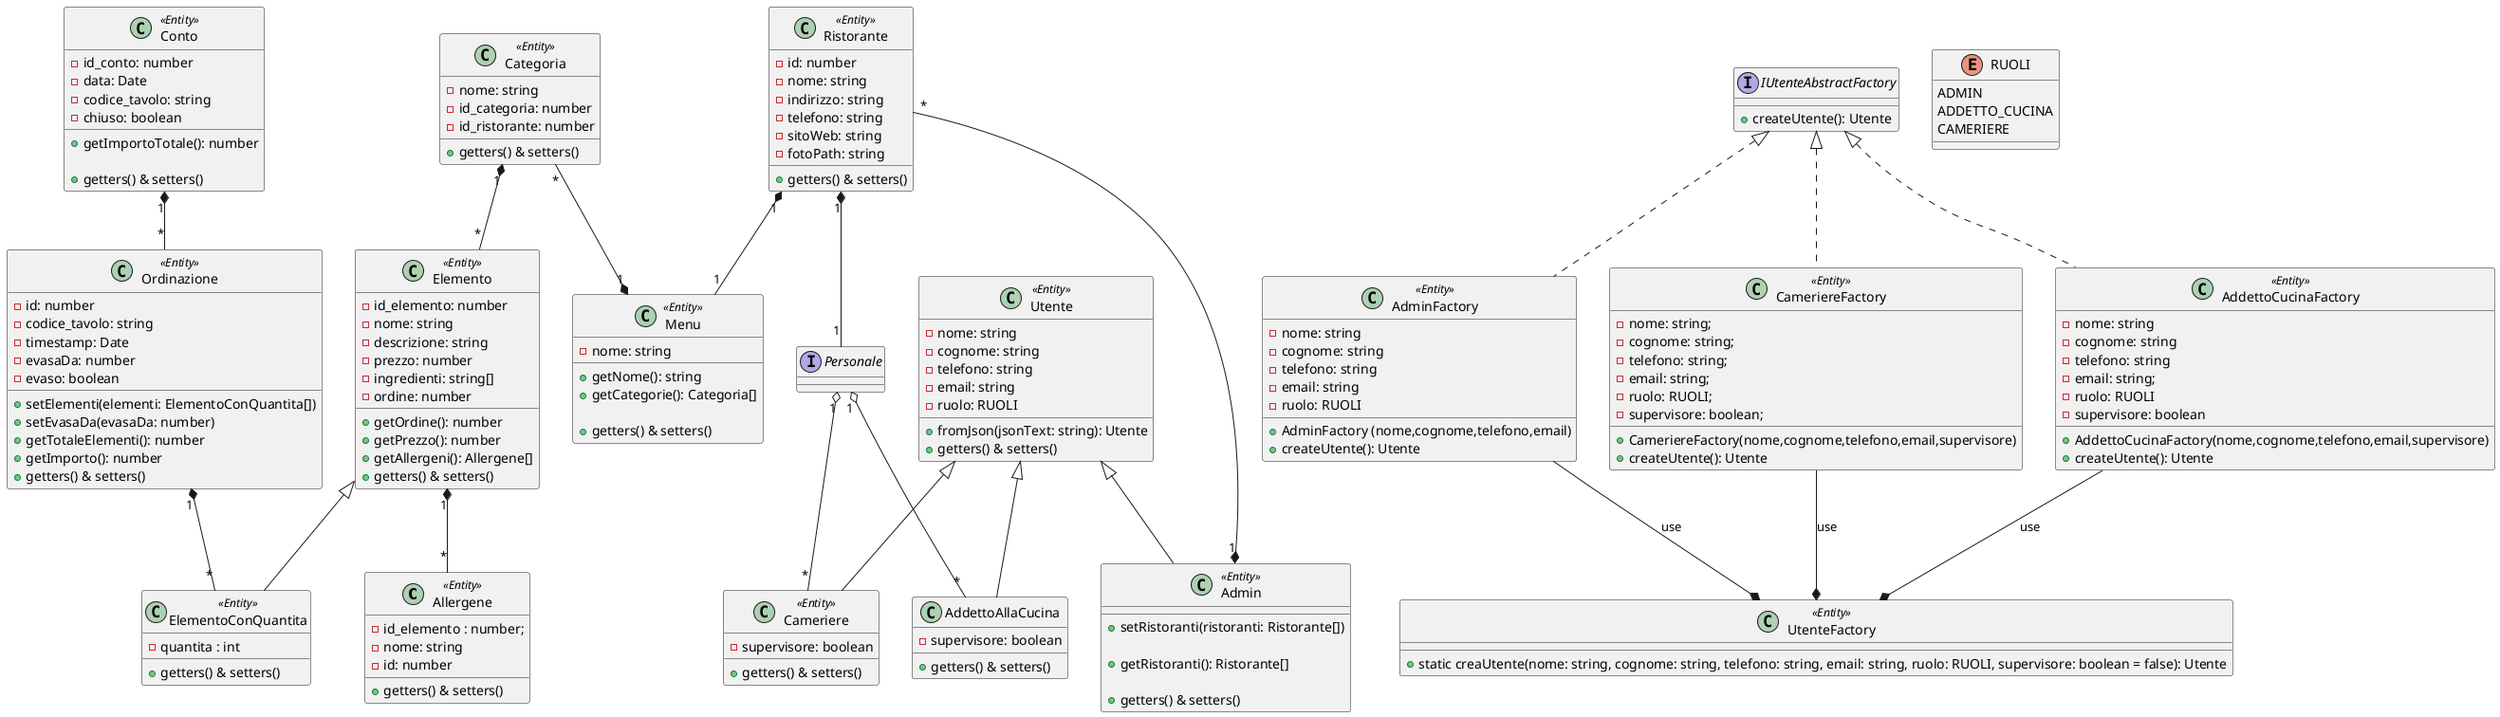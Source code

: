 @startuml

class Allergene <<Entity>>{
        -id_elemento : number;
	-nome: string
	-id: number
+getters() & setters()
}

class Conto <<Entity>>{
	-id_conto: number
	-data: Date
	-codice_tavolo: string
	-chiuso: boolean

	+getImportoTotale(): number

+getters() & setters()
}

class Menu <<Entity>>{
	-nome: string

	+getNome(): string 
	+getCategorie(): Categoria[] 

+getters() & setters()
}

class Categoria <<Entity>>{
	-nome: string
	-id_categoria: number
	-id_ristorante: number

+getters() & setters()
}


class Elemento <<Entity>>{
	-id_elemento: number
	-nome: string
	-descrizione: string
	-prezzo: number
	-ingredienti: string[]
	-ordine: number
        
	+getOrdine(): number 
	+getPrezzo(): number 
	+getAllergeni(): Allergene[] 
+getters() & setters()
}

class ElementoConQuantita <<Entity>> extends Elemento {
  -quantita : int
+getters() & setters()
}

class Ordinazione <<Entity>>{
	-id: number
	-codice_tavolo: string
	-timestamp: Date
	-evasaDa: number
	-evaso: boolean

+setElementi(elementi: ElementoConQuantita[])
+setEvasaDa(evasaDa: number)
	+getTotaleElementi(): number
	+getImporto(): number
+getters() & setters()
}

interface Personale {
}
class Ristorante <<Entity>>{
	-id: number
	-nome: string
	-indirizzo: string
	-telefono: string
	-sitoWeb: string
	-fotoPath: string
+getters() & setters()
}


interface IUtenteAbstractFactory {

	+createUtente(): Utente
}

class AdminFactory <<Entity>> implements IUtenteAbstractFactory {
	-nome: string
	-cognome: string
	-telefono: string
	-email: string
	-ruolo: RUOLI
+AdminFactory (nome,cognome,telefono,email)
+createUtente(): Utente
}
class CameriereFactory<<Entity>> implements IUtenteAbstractFactory {
	-nome: string;
	-cognome: string;
	-telefono: string;
	-email: string;
	-ruolo: RUOLI;
	-supervisore: boolean;
+CameriereFactory(nome,cognome,telefono,email,supervisore)
+createUtente(): Utente
}

class AddettoCucinaFactory<<Entity>> implements IUtenteAbstractFactory {
	-nome: string
	-cognome: string
	-telefono: string
	-email: string;
	-ruolo: RUOLI
	-supervisore: boolean
+AddettoCucinaFactory(nome,cognome,telefono,email,supervisore)
+createUtente(): Utente 
}

class UtenteFactory<<Entity>> {
	+static creaUtente(nome: string, cognome: string, telefono: string, email: string, ruolo: RUOLI, supervisore: boolean = false): Utente
}

AddettoCucinaFactory --* "UtenteFactory" : use
CameriereFactory --* "UtenteFactory" : use
AdminFactory --* "UtenteFactory" : use




class Utente <<Entity>>{
	-nome: string
	-cognome: string
	-telefono: string
	-email: string
	-ruolo: RUOLI

	+fromJson(jsonText: string): Utente
+getters() & setters()
}

enum RUOLI {
        ADMIN
	ADDETTO_CUCINA
	CAMERIERE
}


class Admin<<Entity>> extends Utente {

	+setRistoranti(ristoranti: Ristorante[])

	+getRistoranti(): Ristorante[] 

+getters() & setters()
	
}

class Cameriere<<Entity>> extends Utente {
	-supervisore: boolean
+getters() & setters()
}
class AddettoAllaCucina extends Utente {
	-supervisore: boolean
+getters() & setters()
}
Conto"1" *-- "*" Ordinazione

Personale "1" o-- "*" Cameriere
Personale "1" o-- "*" AddettoAllaCucina
Ristorante "1" *--"1" Personale

Ordinazione "1"*--"*" ElementoConQuantita
Elemento "1"*--"*" Allergene
Categoria "1"*--"*" Elemento
Categoria "*"--*"1" Menu
Ristorante "1"*--"1" Menu
Ristorante "*"--*"1" Admin
@enduml
